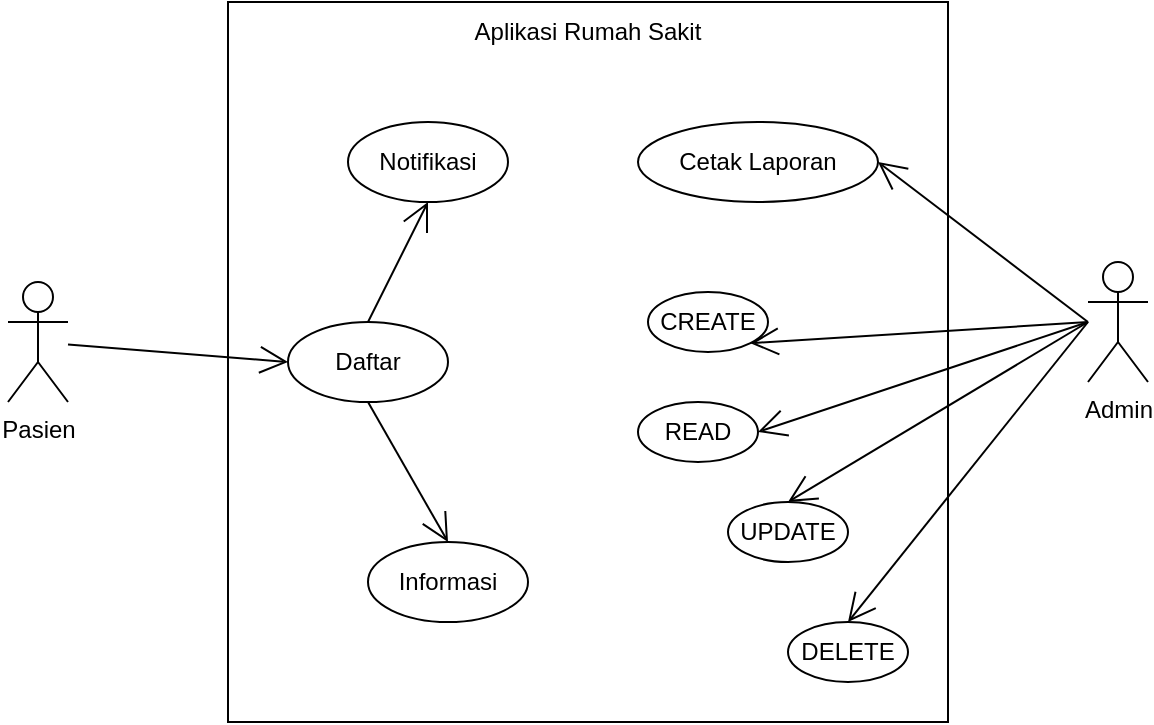 <mxfile version="23.1.2" type="device">
  <diagram name="Page-1" id="-LK7uHd6YPoa_5Az9Y-n">
    <mxGraphModel dx="1050" dy="565" grid="1" gridSize="10" guides="1" tooltips="1" connect="1" arrows="1" fold="1" page="1" pageScale="1" pageWidth="850" pageHeight="1100" math="0" shadow="0">
      <root>
        <mxCell id="0" />
        <mxCell id="1" parent="0" />
        <mxCell id="qfZqMTo1OIKMQQXBZoi_-2" value="" style="html=1;whiteSpace=wrap;align=center;" vertex="1" parent="1">
          <mxGeometry x="240" y="80" width="360" height="360" as="geometry" />
        </mxCell>
        <mxCell id="qfZqMTo1OIKMQQXBZoi_-3" value="Aplikasi Rumah Sakit" style="text;html=1;strokeColor=none;fillColor=none;align=center;verticalAlign=middle;whiteSpace=wrap;rounded=0;" vertex="1" parent="1">
          <mxGeometry x="345" y="80" width="150" height="30" as="geometry" />
        </mxCell>
        <mxCell id="qfZqMTo1OIKMQQXBZoi_-4" value="Pasien" style="shape=umlActor;verticalLabelPosition=bottom;verticalAlign=top;html=1;outlineConnect=0;" vertex="1" parent="1">
          <mxGeometry x="130" y="220" width="30" height="60" as="geometry" />
        </mxCell>
        <mxCell id="qfZqMTo1OIKMQQXBZoi_-7" value="Admin" style="shape=umlActor;verticalLabelPosition=bottom;verticalAlign=top;html=1;outlineConnect=0;" vertex="1" parent="1">
          <mxGeometry x="670" y="210" width="30" height="60" as="geometry" />
        </mxCell>
        <mxCell id="qfZqMTo1OIKMQQXBZoi_-8" value="Daftar" style="ellipse;whiteSpace=wrap;html=1;" vertex="1" parent="1">
          <mxGeometry x="270" y="240" width="80" height="40" as="geometry" />
        </mxCell>
        <mxCell id="qfZqMTo1OIKMQQXBZoi_-9" value="Notifikasi" style="ellipse;whiteSpace=wrap;html=1;" vertex="1" parent="1">
          <mxGeometry x="300" y="140" width="80" height="40" as="geometry" />
        </mxCell>
        <mxCell id="qfZqMTo1OIKMQQXBZoi_-10" value="Informasi" style="ellipse;whiteSpace=wrap;html=1;" vertex="1" parent="1">
          <mxGeometry x="310" y="350" width="80" height="40" as="geometry" />
        </mxCell>
        <mxCell id="qfZqMTo1OIKMQQXBZoi_-12" value="CREATE" style="ellipse;whiteSpace=wrap;html=1;" vertex="1" parent="1">
          <mxGeometry x="450" y="225" width="60" height="30" as="geometry" />
        </mxCell>
        <mxCell id="qfZqMTo1OIKMQQXBZoi_-13" value="READ" style="ellipse;whiteSpace=wrap;html=1;" vertex="1" parent="1">
          <mxGeometry x="445" y="280" width="60" height="30" as="geometry" />
        </mxCell>
        <mxCell id="qfZqMTo1OIKMQQXBZoi_-14" value="UPDATE" style="ellipse;whiteSpace=wrap;html=1;" vertex="1" parent="1">
          <mxGeometry x="490" y="330" width="60" height="30" as="geometry" />
        </mxCell>
        <mxCell id="qfZqMTo1OIKMQQXBZoi_-15" value="DELETE" style="ellipse;whiteSpace=wrap;html=1;" vertex="1" parent="1">
          <mxGeometry x="520" y="390" width="60" height="30" as="geometry" />
        </mxCell>
        <mxCell id="qfZqMTo1OIKMQQXBZoi_-16" value="Cetak Laporan" style="ellipse;whiteSpace=wrap;html=1;" vertex="1" parent="1">
          <mxGeometry x="445" y="140" width="120" height="40" as="geometry" />
        </mxCell>
        <mxCell id="qfZqMTo1OIKMQQXBZoi_-17" value="" style="endArrow=open;endFill=1;endSize=12;html=1;rounded=0;entryX=0;entryY=0.5;entryDx=0;entryDy=0;" edge="1" parent="1" source="qfZqMTo1OIKMQQXBZoi_-4" target="qfZqMTo1OIKMQQXBZoi_-8">
          <mxGeometry width="160" relative="1" as="geometry">
            <mxPoint x="170" y="230" as="sourcePoint" />
            <mxPoint x="500" y="290" as="targetPoint" />
          </mxGeometry>
        </mxCell>
        <mxCell id="qfZqMTo1OIKMQQXBZoi_-26" value="" style="endArrow=open;endFill=1;endSize=12;html=1;rounded=0;entryX=1;entryY=0.5;entryDx=0;entryDy=0;" edge="1" parent="1" target="qfZqMTo1OIKMQQXBZoi_-16">
          <mxGeometry width="160" relative="1" as="geometry">
            <mxPoint x="670" y="240" as="sourcePoint" />
            <mxPoint x="580" y="270" as="targetPoint" />
          </mxGeometry>
        </mxCell>
        <mxCell id="qfZqMTo1OIKMQQXBZoi_-27" value="" style="endArrow=open;endFill=1;endSize=12;html=1;rounded=0;entryX=1;entryY=1;entryDx=0;entryDy=0;" edge="1" parent="1" target="qfZqMTo1OIKMQQXBZoi_-12">
          <mxGeometry width="160" relative="1" as="geometry">
            <mxPoint x="670" y="240" as="sourcePoint" />
            <mxPoint x="590" y="160" as="targetPoint" />
          </mxGeometry>
        </mxCell>
        <mxCell id="qfZqMTo1OIKMQQXBZoi_-28" value="" style="endArrow=open;endFill=1;endSize=12;html=1;rounded=0;entryX=1;entryY=0.5;entryDx=0;entryDy=0;" edge="1" parent="1" target="qfZqMTo1OIKMQQXBZoi_-13">
          <mxGeometry width="160" relative="1" as="geometry">
            <mxPoint x="670" y="240" as="sourcePoint" />
            <mxPoint x="471" y="226" as="targetPoint" />
          </mxGeometry>
        </mxCell>
        <mxCell id="qfZqMTo1OIKMQQXBZoi_-29" value="" style="endArrow=open;endFill=1;endSize=12;html=1;rounded=0;entryX=0.5;entryY=0;entryDx=0;entryDy=0;" edge="1" parent="1" target="qfZqMTo1OIKMQQXBZoi_-14">
          <mxGeometry width="160" relative="1" as="geometry">
            <mxPoint x="670" y="240" as="sourcePoint" />
            <mxPoint x="460" y="275" as="targetPoint" />
          </mxGeometry>
        </mxCell>
        <mxCell id="qfZqMTo1OIKMQQXBZoi_-30" value="" style="endArrow=open;endFill=1;endSize=12;html=1;rounded=0;entryX=0.5;entryY=0;entryDx=0;entryDy=0;" edge="1" parent="1" target="qfZqMTo1OIKMQQXBZoi_-15">
          <mxGeometry width="160" relative="1" as="geometry">
            <mxPoint x="670" y="240" as="sourcePoint" />
            <mxPoint x="470" y="320" as="targetPoint" />
          </mxGeometry>
        </mxCell>
        <mxCell id="qfZqMTo1OIKMQQXBZoi_-31" value="" style="endArrow=open;endFill=1;endSize=12;html=1;rounded=0;exitX=0.5;exitY=0;exitDx=0;exitDy=0;entryX=0.5;entryY=1;entryDx=0;entryDy=0;" edge="1" parent="1" source="qfZqMTo1OIKMQQXBZoi_-8" target="qfZqMTo1OIKMQQXBZoi_-9">
          <mxGeometry width="160" relative="1" as="geometry">
            <mxPoint x="320" y="180" as="sourcePoint" />
            <mxPoint x="480" y="180" as="targetPoint" />
          </mxGeometry>
        </mxCell>
        <mxCell id="qfZqMTo1OIKMQQXBZoi_-33" value="" style="endArrow=open;endFill=1;endSize=12;html=1;rounded=0;exitX=0.5;exitY=1;exitDx=0;exitDy=0;entryX=0.5;entryY=0;entryDx=0;entryDy=0;" edge="1" parent="1" source="qfZqMTo1OIKMQQXBZoi_-8" target="qfZqMTo1OIKMQQXBZoi_-10">
          <mxGeometry width="160" relative="1" as="geometry">
            <mxPoint x="300" y="310" as="sourcePoint" />
            <mxPoint x="460" y="310" as="targetPoint" />
          </mxGeometry>
        </mxCell>
      </root>
    </mxGraphModel>
  </diagram>
</mxfile>
